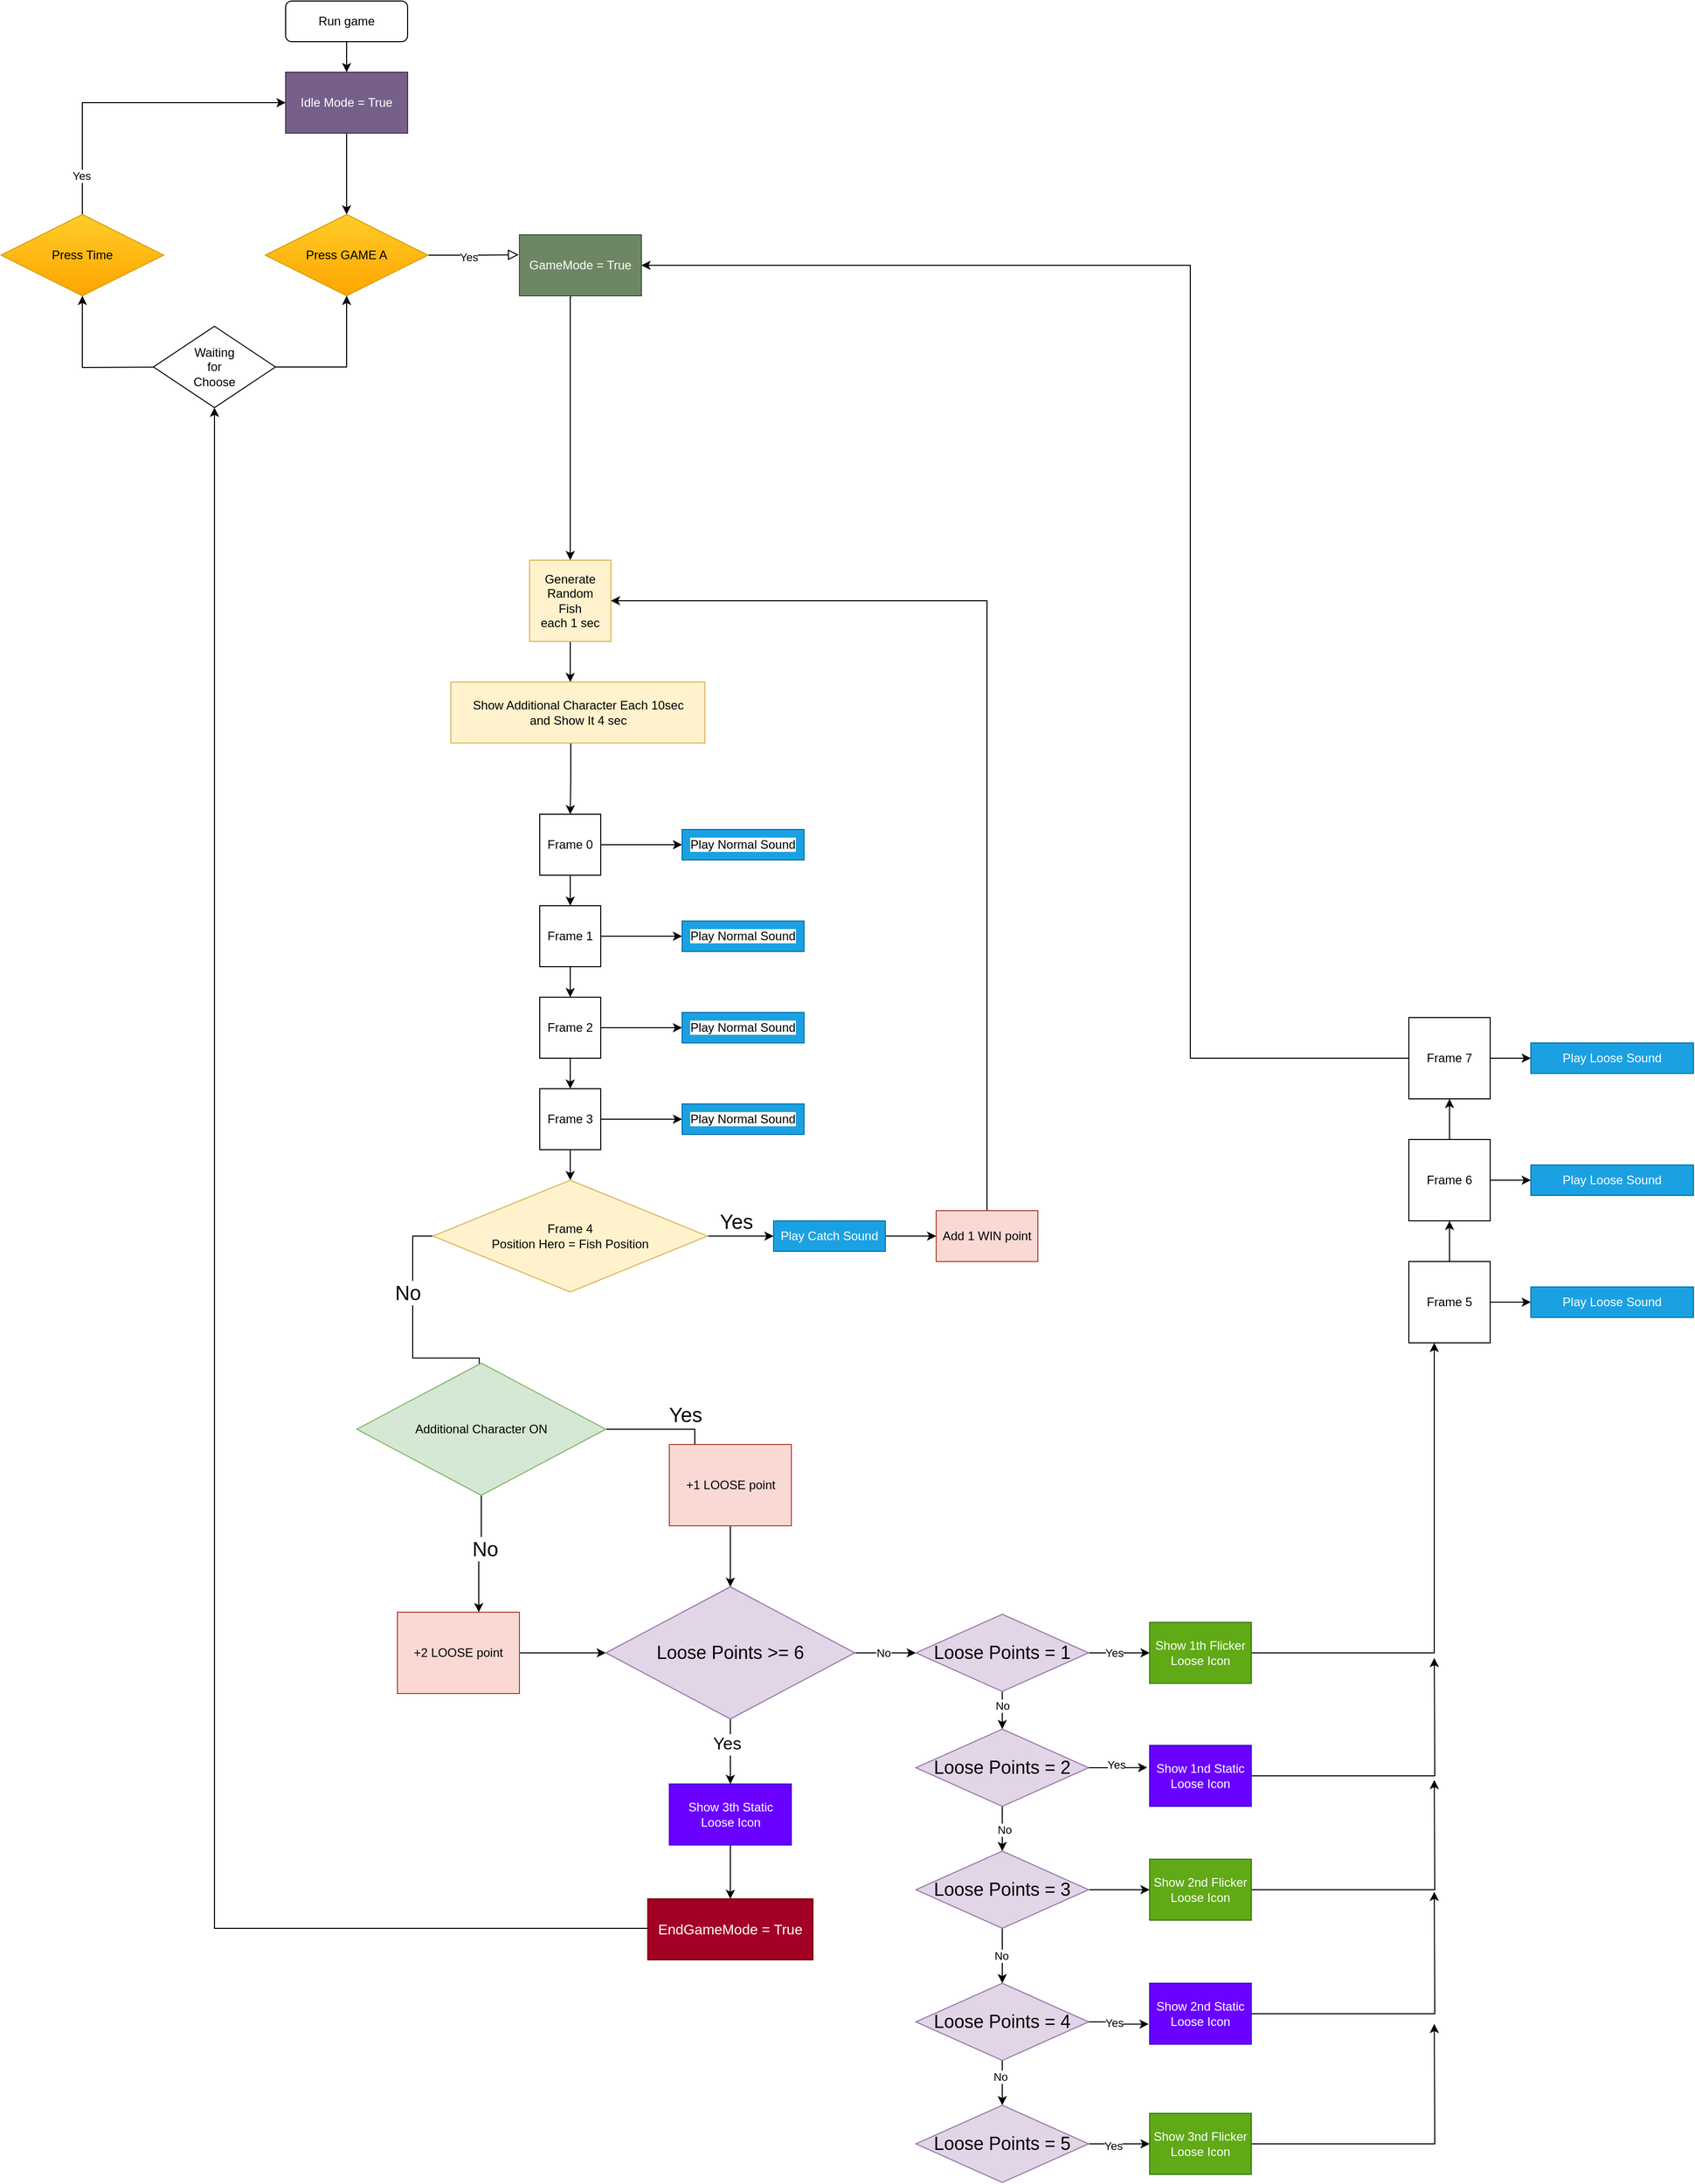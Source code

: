 <mxfile version="22.1.2" type="github">
  <diagram id="C5RBs43oDa-KdzZeNtuy" name="Page-1">
    <mxGraphModel dx="3771" dy="2051" grid="1" gridSize="10" guides="1" tooltips="1" connect="1" arrows="1" fold="1" page="1" pageScale="1" pageWidth="2339" pageHeight="3300" math="0" shadow="0">
      <root>
        <mxCell id="WIyWlLk6GJQsqaUBKTNV-0" />
        <mxCell id="WIyWlLk6GJQsqaUBKTNV-1" parent="WIyWlLk6GJQsqaUBKTNV-0" />
        <mxCell id="JyQyaathDO7ByDEJY7KW-169" style="edgeStyle=orthogonalEdgeStyle;rounded=0;orthogonalLoop=1;jettySize=auto;html=1;entryX=0.5;entryY=0;entryDx=0;entryDy=0;" edge="1" parent="WIyWlLk6GJQsqaUBKTNV-1" source="WIyWlLk6GJQsqaUBKTNV-3" target="JyQyaathDO7ByDEJY7KW-76">
          <mxGeometry relative="1" as="geometry" />
        </mxCell>
        <mxCell id="WIyWlLk6GJQsqaUBKTNV-3" value="Run game" style="rounded=1;whiteSpace=wrap;html=1;fontSize=12;glass=0;strokeWidth=1;shadow=0;" parent="WIyWlLk6GJQsqaUBKTNV-1" vertex="1">
          <mxGeometry x="910" y="290" width="120" height="40" as="geometry" />
        </mxCell>
        <mxCell id="WIyWlLk6GJQsqaUBKTNV-5" value="" style="edgeStyle=orthogonalEdgeStyle;rounded=0;html=1;jettySize=auto;orthogonalLoop=1;fontSize=11;endArrow=block;endFill=0;endSize=8;strokeWidth=1;shadow=0;labelBackgroundColor=none;entryX=-0.006;entryY=0.327;entryDx=0;entryDy=0;exitX=1;exitY=0.5;exitDx=0;exitDy=0;entryPerimeter=0;" parent="WIyWlLk6GJQsqaUBKTNV-1" source="JyQyaathDO7ByDEJY7KW-79" target="JyQyaathDO7ByDEJY7KW-88" edge="1">
          <mxGeometry x="-0.207" y="10" relative="1" as="geometry">
            <mxPoint as="offset" />
            <mxPoint x="1040" y="540" as="sourcePoint" />
            <mxPoint x="1135" y="540" as="targetPoint" />
            <Array as="points" />
          </mxGeometry>
        </mxCell>
        <mxCell id="JyQyaathDO7ByDEJY7KW-81" value="Yes" style="edgeLabel;html=1;align=center;verticalAlign=middle;resizable=0;points=[];" vertex="1" connectable="0" parent="WIyWlLk6GJQsqaUBKTNV-5">
          <mxGeometry x="-0.114" y="-2" relative="1" as="geometry">
            <mxPoint as="offset" />
          </mxGeometry>
        </mxCell>
        <mxCell id="JyQyaathDO7ByDEJY7KW-18" style="edgeStyle=orthogonalEdgeStyle;rounded=0;orthogonalLoop=1;jettySize=auto;html=1;entryX=0.5;entryY=0;entryDx=0;entryDy=0;" edge="1" parent="WIyWlLk6GJQsqaUBKTNV-1" source="JyQyaathDO7ByDEJY7KW-5">
          <mxGeometry relative="1" as="geometry">
            <mxPoint x="1190" y="960" as="targetPoint" />
          </mxGeometry>
        </mxCell>
        <mxCell id="JyQyaathDO7ByDEJY7KW-5" value="Generate&lt;br&gt;Random&lt;br&gt;Fish&lt;br&gt;each 1 sec" style="whiteSpace=wrap;html=1;aspect=fixed;fillColor=#fff2cc;strokeColor=#d6b656;" vertex="1" parent="WIyWlLk6GJQsqaUBKTNV-1">
          <mxGeometry x="1150" y="840" width="80" height="80" as="geometry" />
        </mxCell>
        <mxCell id="JyQyaathDO7ByDEJY7KW-14" style="edgeStyle=orthogonalEdgeStyle;rounded=0;orthogonalLoop=1;jettySize=auto;html=1;entryX=0.5;entryY=0;entryDx=0;entryDy=0;exitX=0.426;exitY=1.021;exitDx=0;exitDy=0;exitPerimeter=0;" edge="1" parent="WIyWlLk6GJQsqaUBKTNV-1" source="JyQyaathDO7ByDEJY7KW-88" target="JyQyaathDO7ByDEJY7KW-5">
          <mxGeometry relative="1" as="geometry">
            <mxPoint x="1190" y="740" as="sourcePoint" />
            <Array as="points">
              <mxPoint x="1190" y="581" />
            </Array>
          </mxGeometry>
        </mxCell>
        <mxCell id="JyQyaathDO7ByDEJY7KW-20" style="edgeStyle=orthogonalEdgeStyle;rounded=0;orthogonalLoop=1;jettySize=auto;html=1;entryX=0.5;entryY=0;entryDx=0;entryDy=0;" edge="1" parent="WIyWlLk6GJQsqaUBKTNV-1" source="JyQyaathDO7ByDEJY7KW-17" target="JyQyaathDO7ByDEJY7KW-19">
          <mxGeometry relative="1" as="geometry" />
        </mxCell>
        <mxCell id="JyQyaathDO7ByDEJY7KW-33" style="edgeStyle=orthogonalEdgeStyle;rounded=0;orthogonalLoop=1;jettySize=auto;html=1;" edge="1" parent="WIyWlLk6GJQsqaUBKTNV-1" source="JyQyaathDO7ByDEJY7KW-17">
          <mxGeometry relative="1" as="geometry">
            <mxPoint x="1300" y="1120" as="targetPoint" />
          </mxGeometry>
        </mxCell>
        <mxCell id="JyQyaathDO7ByDEJY7KW-17" value="Frame 0" style="whiteSpace=wrap;html=1;aspect=fixed;" vertex="1" parent="WIyWlLk6GJQsqaUBKTNV-1">
          <mxGeometry x="1160" y="1090" width="60" height="60" as="geometry" />
        </mxCell>
        <mxCell id="JyQyaathDO7ByDEJY7KW-22" style="edgeStyle=orthogonalEdgeStyle;rounded=0;orthogonalLoop=1;jettySize=auto;html=1;entryX=0.5;entryY=0;entryDx=0;entryDy=0;" edge="1" parent="WIyWlLk6GJQsqaUBKTNV-1" source="JyQyaathDO7ByDEJY7KW-19" target="JyQyaathDO7ByDEJY7KW-21">
          <mxGeometry relative="1" as="geometry" />
        </mxCell>
        <mxCell id="JyQyaathDO7ByDEJY7KW-19" value="Frame 1" style="whiteSpace=wrap;html=1;aspect=fixed;" vertex="1" parent="WIyWlLk6GJQsqaUBKTNV-1">
          <mxGeometry x="1160" y="1180" width="60" height="60" as="geometry" />
        </mxCell>
        <mxCell id="JyQyaathDO7ByDEJY7KW-25" style="edgeStyle=orthogonalEdgeStyle;rounded=0;orthogonalLoop=1;jettySize=auto;html=1;entryX=0.5;entryY=0;entryDx=0;entryDy=0;" edge="1" parent="WIyWlLk6GJQsqaUBKTNV-1" source="JyQyaathDO7ByDEJY7KW-21" target="JyQyaathDO7ByDEJY7KW-23">
          <mxGeometry relative="1" as="geometry" />
        </mxCell>
        <mxCell id="JyQyaathDO7ByDEJY7KW-21" value="Frame 2" style="whiteSpace=wrap;html=1;aspect=fixed;" vertex="1" parent="WIyWlLk6GJQsqaUBKTNV-1">
          <mxGeometry x="1160" y="1270" width="60" height="60" as="geometry" />
        </mxCell>
        <mxCell id="JyQyaathDO7ByDEJY7KW-23" value="Frame 3" style="whiteSpace=wrap;html=1;aspect=fixed;" vertex="1" parent="WIyWlLk6GJQsqaUBKTNV-1">
          <mxGeometry x="1160" y="1360" width="60" height="60" as="geometry" />
        </mxCell>
        <mxCell id="JyQyaathDO7ByDEJY7KW-26" style="edgeStyle=orthogonalEdgeStyle;rounded=0;orthogonalLoop=1;jettySize=auto;html=1;entryX=0.5;entryY=0;entryDx=0;entryDy=0;" edge="1" parent="WIyWlLk6GJQsqaUBKTNV-1" source="JyQyaathDO7ByDEJY7KW-23">
          <mxGeometry relative="1" as="geometry">
            <mxPoint x="1190" y="1450" as="targetPoint" />
          </mxGeometry>
        </mxCell>
        <mxCell id="JyQyaathDO7ByDEJY7KW-29" style="edgeStyle=orthogonalEdgeStyle;rounded=0;orthogonalLoop=1;jettySize=auto;html=1;" edge="1" parent="WIyWlLk6GJQsqaUBKTNV-1" source="JyQyaathDO7ByDEJY7KW-28">
          <mxGeometry relative="1" as="geometry">
            <mxPoint x="1390" y="1505" as="targetPoint" />
          </mxGeometry>
        </mxCell>
        <mxCell id="JyQyaathDO7ByDEJY7KW-30" value="Yes" style="edgeLabel;html=1;align=center;verticalAlign=middle;resizable=0;points=[];fontSize=20;" vertex="1" connectable="0" parent="JyQyaathDO7ByDEJY7KW-29">
          <mxGeometry x="-0.161" y="-1" relative="1" as="geometry">
            <mxPoint y="-16" as="offset" />
          </mxGeometry>
        </mxCell>
        <mxCell id="JyQyaathDO7ByDEJY7KW-31" style="edgeStyle=orthogonalEdgeStyle;rounded=0;orthogonalLoop=1;jettySize=auto;html=1;exitX=0;exitY=0.5;exitDx=0;exitDy=0;" edge="1" parent="WIyWlLk6GJQsqaUBKTNV-1" source="JyQyaathDO7ByDEJY7KW-28">
          <mxGeometry relative="1" as="geometry">
            <mxPoint x="1100" y="1690" as="targetPoint" />
          </mxGeometry>
        </mxCell>
        <mxCell id="JyQyaathDO7ByDEJY7KW-32" value="No" style="edgeLabel;html=1;align=center;verticalAlign=middle;resizable=0;points=[];fontSize=20;" vertex="1" connectable="0" parent="JyQyaathDO7ByDEJY7KW-31">
          <mxGeometry x="-0.056" y="1" relative="1" as="geometry">
            <mxPoint x="-6" y="-53" as="offset" />
          </mxGeometry>
        </mxCell>
        <mxCell id="JyQyaathDO7ByDEJY7KW-28" value="Frame 4&lt;br&gt;Position Hero = Fish Position" style="rhombus;whiteSpace=wrap;html=1;fillColor=#fff2cc;strokeColor=#d6b656;" vertex="1" parent="WIyWlLk6GJQsqaUBKTNV-1">
          <mxGeometry x="1055" y="1450" width="270" height="110" as="geometry" />
        </mxCell>
        <mxCell id="JyQyaathDO7ByDEJY7KW-36" value="&lt;span style=&quot;color: rgb(0, 0, 0); font-family: Helvetica; font-size: 12px; font-style: normal; font-variant-ligatures: normal; font-variant-caps: normal; font-weight: 400; letter-spacing: normal; orphans: 2; text-align: center; text-indent: 0px; text-transform: none; widows: 2; word-spacing: 0px; -webkit-text-stroke-width: 0px; background-color: rgb(251, 251, 251); text-decoration-thickness: initial; text-decoration-style: initial; text-decoration-color: initial; float: none; display: inline !important;&quot;&gt;Play Normal&amp;nbsp;&lt;/span&gt;&lt;span style=&quot;color: rgb(0, 0, 0); font-family: Helvetica; font-size: 12px; font-style: normal; font-variant-ligatures: normal; font-variant-caps: normal; font-weight: 400; letter-spacing: normal; orphans: 2; text-align: center; text-indent: 0px; text-transform: none; widows: 2; word-spacing: 0px; -webkit-text-stroke-width: 0px; background-color: rgb(251, 251, 251); text-decoration-thickness: initial; text-decoration-style: initial; text-decoration-color: initial; float: none; display: inline !important;&quot;&gt;Sound&lt;/span&gt;" style="rounded=0;whiteSpace=wrap;html=1;fillColor=#1ba1e2;strokeColor=#006EAF;fontColor=#ffffff;" vertex="1" parent="WIyWlLk6GJQsqaUBKTNV-1">
          <mxGeometry x="1300" y="1105" width="120" height="30" as="geometry" />
        </mxCell>
        <mxCell id="JyQyaathDO7ByDEJY7KW-37" style="edgeStyle=orthogonalEdgeStyle;rounded=0;orthogonalLoop=1;jettySize=auto;html=1;" edge="1" parent="WIyWlLk6GJQsqaUBKTNV-1">
          <mxGeometry relative="1" as="geometry">
            <mxPoint x="1300" y="1210" as="targetPoint" />
            <mxPoint x="1220" y="1210" as="sourcePoint" />
          </mxGeometry>
        </mxCell>
        <mxCell id="JyQyaathDO7ByDEJY7KW-38" value="&lt;span style=&quot;color: rgb(0, 0, 0); font-family: Helvetica; font-size: 12px; font-style: normal; font-variant-ligatures: normal; font-variant-caps: normal; font-weight: 400; letter-spacing: normal; orphans: 2; text-align: center; text-indent: 0px; text-transform: none; widows: 2; word-spacing: 0px; -webkit-text-stroke-width: 0px; background-color: rgb(251, 251, 251); text-decoration-thickness: initial; text-decoration-style: initial; text-decoration-color: initial; float: none; display: inline !important;&quot;&gt;Play Normal&amp;nbsp;&lt;/span&gt;&lt;span style=&quot;color: rgb(0, 0, 0); font-family: Helvetica; font-size: 12px; font-style: normal; font-variant-ligatures: normal; font-variant-caps: normal; font-weight: 400; letter-spacing: normal; orphans: 2; text-align: center; text-indent: 0px; text-transform: none; widows: 2; word-spacing: 0px; -webkit-text-stroke-width: 0px; background-color: rgb(251, 251, 251); text-decoration-thickness: initial; text-decoration-style: initial; text-decoration-color: initial; float: none; display: inline !important;&quot;&gt;Sound&lt;/span&gt;" style="rounded=0;whiteSpace=wrap;html=1;fillColor=#1ba1e2;strokeColor=#006EAF;fontColor=#ffffff;" vertex="1" parent="WIyWlLk6GJQsqaUBKTNV-1">
          <mxGeometry x="1300" y="1195" width="120" height="30" as="geometry" />
        </mxCell>
        <mxCell id="JyQyaathDO7ByDEJY7KW-39" style="edgeStyle=orthogonalEdgeStyle;rounded=0;orthogonalLoop=1;jettySize=auto;html=1;" edge="1" parent="WIyWlLk6GJQsqaUBKTNV-1">
          <mxGeometry relative="1" as="geometry">
            <mxPoint x="1300" y="1300" as="targetPoint" />
            <mxPoint x="1220" y="1300" as="sourcePoint" />
          </mxGeometry>
        </mxCell>
        <mxCell id="JyQyaathDO7ByDEJY7KW-40" value="&lt;span style=&quot;color: rgb(0, 0, 0); font-family: Helvetica; font-size: 12px; font-style: normal; font-variant-ligatures: normal; font-variant-caps: normal; font-weight: 400; letter-spacing: normal; orphans: 2; text-align: center; text-indent: 0px; text-transform: none; widows: 2; word-spacing: 0px; -webkit-text-stroke-width: 0px; background-color: rgb(251, 251, 251); text-decoration-thickness: initial; text-decoration-style: initial; text-decoration-color: initial; float: none; display: inline !important;&quot;&gt;Play Normal&amp;nbsp;&lt;/span&gt;&lt;span style=&quot;color: rgb(0, 0, 0); font-family: Helvetica; font-size: 12px; font-style: normal; font-variant-ligatures: normal; font-variant-caps: normal; font-weight: 400; letter-spacing: normal; orphans: 2; text-align: center; text-indent: 0px; text-transform: none; widows: 2; word-spacing: 0px; -webkit-text-stroke-width: 0px; background-color: rgb(251, 251, 251); text-decoration-thickness: initial; text-decoration-style: initial; text-decoration-color: initial; float: none; display: inline !important;&quot;&gt;Sound&lt;/span&gt;" style="rounded=0;whiteSpace=wrap;html=1;fillColor=#1ba1e2;strokeColor=#006EAF;fontColor=#ffffff;" vertex="1" parent="WIyWlLk6GJQsqaUBKTNV-1">
          <mxGeometry x="1300" y="1285" width="120" height="30" as="geometry" />
        </mxCell>
        <mxCell id="JyQyaathDO7ByDEJY7KW-41" style="edgeStyle=orthogonalEdgeStyle;rounded=0;orthogonalLoop=1;jettySize=auto;html=1;" edge="1" parent="WIyWlLk6GJQsqaUBKTNV-1">
          <mxGeometry relative="1" as="geometry">
            <mxPoint x="1300" y="1390" as="targetPoint" />
            <mxPoint x="1220" y="1390" as="sourcePoint" />
          </mxGeometry>
        </mxCell>
        <mxCell id="JyQyaathDO7ByDEJY7KW-42" value="&lt;span style=&quot;color: rgb(0, 0, 0); font-family: Helvetica; font-size: 12px; font-style: normal; font-variant-ligatures: normal; font-variant-caps: normal; font-weight: 400; letter-spacing: normal; orphans: 2; text-align: center; text-indent: 0px; text-transform: none; widows: 2; word-spacing: 0px; -webkit-text-stroke-width: 0px; background-color: rgb(251, 251, 251); text-decoration-thickness: initial; text-decoration-style: initial; text-decoration-color: initial; float: none; display: inline !important;&quot;&gt;Play Normal&amp;nbsp;&lt;/span&gt;&lt;span style=&quot;color: rgb(0, 0, 0); font-family: Helvetica; font-size: 12px; font-style: normal; font-variant-ligatures: normal; font-variant-caps: normal; font-weight: 400; letter-spacing: normal; orphans: 2; text-align: center; text-indent: 0px; text-transform: none; widows: 2; word-spacing: 0px; -webkit-text-stroke-width: 0px; background-color: rgb(251, 251, 251); text-decoration-thickness: initial; text-decoration-style: initial; text-decoration-color: initial; float: none; display: inline !important;&quot;&gt;Sound&lt;/span&gt;" style="rounded=0;whiteSpace=wrap;html=1;fillColor=#1ba1e2;strokeColor=#006EAF;fontColor=#ffffff;" vertex="1" parent="WIyWlLk6GJQsqaUBKTNV-1">
          <mxGeometry x="1300" y="1375" width="120" height="30" as="geometry" />
        </mxCell>
        <mxCell id="JyQyaathDO7ByDEJY7KW-45" style="edgeStyle=orthogonalEdgeStyle;rounded=0;orthogonalLoop=1;jettySize=auto;html=1;entryX=1;entryY=0.5;entryDx=0;entryDy=0;" edge="1" parent="WIyWlLk6GJQsqaUBKTNV-1" source="JyQyaathDO7ByDEJY7KW-43" target="JyQyaathDO7ByDEJY7KW-5">
          <mxGeometry relative="1" as="geometry">
            <Array as="points">
              <mxPoint x="1600" y="1410" />
              <mxPoint x="1600" y="880" />
            </Array>
          </mxGeometry>
        </mxCell>
        <mxCell id="JyQyaathDO7ByDEJY7KW-43" value="Add 1 WIN point" style="rounded=0;whiteSpace=wrap;html=1;fillColor=#fad9d5;strokeColor=#ae4132;" vertex="1" parent="WIyWlLk6GJQsqaUBKTNV-1">
          <mxGeometry x="1550" y="1480" width="100" height="50" as="geometry" />
        </mxCell>
        <mxCell id="JyQyaathDO7ByDEJY7KW-48" style="edgeStyle=orthogonalEdgeStyle;rounded=0;orthogonalLoop=1;jettySize=auto;html=1;exitX=0.5;exitY=1;exitDx=0;exitDy=0;" edge="1" parent="WIyWlLk6GJQsqaUBKTNV-1" source="JyQyaathDO7ByDEJY7KW-46" target="JyQyaathDO7ByDEJY7KW-53">
          <mxGeometry relative="1" as="geometry">
            <mxPoint x="1185" y="1901" as="targetPoint" />
            <Array as="points">
              <mxPoint x="1100" y="1821" />
            </Array>
          </mxGeometry>
        </mxCell>
        <mxCell id="JyQyaathDO7ByDEJY7KW-50" value="No" style="edgeLabel;html=1;align=center;verticalAlign=middle;resizable=0;points=[];fontSize=20;" vertex="1" connectable="0" parent="JyQyaathDO7ByDEJY7KW-48">
          <mxGeometry x="-0.11" y="-2" relative="1" as="geometry">
            <mxPoint x="5" y="-1" as="offset" />
          </mxGeometry>
        </mxCell>
        <mxCell id="JyQyaathDO7ByDEJY7KW-49" style="edgeStyle=orthogonalEdgeStyle;rounded=0;orthogonalLoop=1;jettySize=auto;html=1;" edge="1" parent="WIyWlLk6GJQsqaUBKTNV-1" source="JyQyaathDO7ByDEJY7KW-46">
          <mxGeometry relative="1" as="geometry">
            <mxPoint x="1400" y="1756" as="targetPoint" />
          </mxGeometry>
        </mxCell>
        <mxCell id="JyQyaathDO7ByDEJY7KW-51" value="Yes" style="edgeLabel;html=1;align=center;verticalAlign=middle;resizable=0;points=[];fontSize=20;" vertex="1" connectable="0" parent="JyQyaathDO7ByDEJY7KW-49">
          <mxGeometry x="-0.343" relative="1" as="geometry">
            <mxPoint y="-15" as="offset" />
          </mxGeometry>
        </mxCell>
        <mxCell id="JyQyaathDO7ByDEJY7KW-46" value="Additional Character ON" style="rhombus;whiteSpace=wrap;html=1;fillColor=#d5e8d4;strokeColor=#82b366;" vertex="1" parent="WIyWlLk6GJQsqaUBKTNV-1">
          <mxGeometry x="980" y="1630" width="245" height="130" as="geometry" />
        </mxCell>
        <mxCell id="JyQyaathDO7ByDEJY7KW-56" style="edgeStyle=orthogonalEdgeStyle;rounded=0;orthogonalLoop=1;jettySize=auto;html=1;entryX=0.5;entryY=0;entryDx=0;entryDy=0;" edge="1" parent="WIyWlLk6GJQsqaUBKTNV-1" source="JyQyaathDO7ByDEJY7KW-52" target="JyQyaathDO7ByDEJY7KW-54">
          <mxGeometry relative="1" as="geometry" />
        </mxCell>
        <mxCell id="JyQyaathDO7ByDEJY7KW-52" value="+1 LOOSE point" style="rounded=0;whiteSpace=wrap;html=1;fillColor=#fad9d5;strokeColor=#ae4132;" vertex="1" parent="WIyWlLk6GJQsqaUBKTNV-1">
          <mxGeometry x="1287.5" y="1710" width="120" height="80" as="geometry" />
        </mxCell>
        <mxCell id="JyQyaathDO7ByDEJY7KW-120" style="edgeStyle=orthogonalEdgeStyle;rounded=0;orthogonalLoop=1;jettySize=auto;html=1;entryX=0;entryY=0.5;entryDx=0;entryDy=0;" edge="1" parent="WIyWlLk6GJQsqaUBKTNV-1" source="JyQyaathDO7ByDEJY7KW-53" target="JyQyaathDO7ByDEJY7KW-54">
          <mxGeometry relative="1" as="geometry" />
        </mxCell>
        <mxCell id="JyQyaathDO7ByDEJY7KW-53" value="+2 LOOSE point" style="rounded=0;whiteSpace=wrap;html=1;fillColor=#fad9d5;strokeColor=#ae4132;" vertex="1" parent="WIyWlLk6GJQsqaUBKTNV-1">
          <mxGeometry x="1020" y="1875" width="120" height="80" as="geometry" />
        </mxCell>
        <mxCell id="JyQyaathDO7ByDEJY7KW-61" style="edgeStyle=orthogonalEdgeStyle;rounded=0;orthogonalLoop=1;jettySize=auto;html=1;entryX=0.5;entryY=0;entryDx=0;entryDy=0;" edge="1" parent="WIyWlLk6GJQsqaUBKTNV-1" source="JyQyaathDO7ByDEJY7KW-54" target="JyQyaathDO7ByDEJY7KW-108">
          <mxGeometry relative="1" as="geometry">
            <mxPoint x="1347.5" y="2034" as="targetPoint" />
          </mxGeometry>
        </mxCell>
        <mxCell id="JyQyaathDO7ByDEJY7KW-63" value="&lt;font style=&quot;font-size: 17px;&quot;&gt;Yes&lt;/font&gt;" style="edgeLabel;html=1;align=center;verticalAlign=middle;resizable=0;points=[];" vertex="1" connectable="0" parent="JyQyaathDO7ByDEJY7KW-61">
          <mxGeometry x="-0.006" y="-4" relative="1" as="geometry">
            <mxPoint y="-7" as="offset" />
          </mxGeometry>
        </mxCell>
        <mxCell id="JyQyaathDO7ByDEJY7KW-121" style="edgeStyle=orthogonalEdgeStyle;rounded=0;orthogonalLoop=1;jettySize=auto;html=1;entryX=0;entryY=0.5;entryDx=0;entryDy=0;" edge="1" parent="WIyWlLk6GJQsqaUBKTNV-1" source="JyQyaathDO7ByDEJY7KW-54" target="JyQyaathDO7ByDEJY7KW-107">
          <mxGeometry relative="1" as="geometry" />
        </mxCell>
        <mxCell id="JyQyaathDO7ByDEJY7KW-122" value="No" style="edgeLabel;html=1;align=center;verticalAlign=middle;resizable=0;points=[];" vertex="1" connectable="0" parent="JyQyaathDO7ByDEJY7KW-121">
          <mxGeometry x="-0.073" relative="1" as="geometry">
            <mxPoint as="offset" />
          </mxGeometry>
        </mxCell>
        <mxCell id="JyQyaathDO7ByDEJY7KW-54" value="Loose Points &amp;gt;= 6" style="rhombus;whiteSpace=wrap;html=1;fillColor=#e1d5e7;strokeColor=#9673a6;fontSize=18;" vertex="1" parent="WIyWlLk6GJQsqaUBKTNV-1">
          <mxGeometry x="1225" y="1850" width="245" height="130" as="geometry" />
        </mxCell>
        <mxCell id="JyQyaathDO7ByDEJY7KW-84" style="edgeStyle=orthogonalEdgeStyle;rounded=0;orthogonalLoop=1;jettySize=auto;html=1;" edge="1" parent="WIyWlLk6GJQsqaUBKTNV-1">
          <mxGeometry relative="1" as="geometry">
            <mxPoint x="1266.25" y="2186" as="sourcePoint" />
            <mxPoint x="840" y="690" as="targetPoint" />
            <Array as="points">
              <mxPoint x="840" y="2186" />
            </Array>
          </mxGeometry>
        </mxCell>
        <mxCell id="JyQyaathDO7ByDEJY7KW-66" value="EndGameMode = True" style="rounded=0;whiteSpace=wrap;html=1;fillColor=#a20025;strokeColor=#6F0000;fontColor=#ffffff;fontSize=14;" vertex="1" parent="WIyWlLk6GJQsqaUBKTNV-1">
          <mxGeometry x="1266.25" y="2157" width="162.5" height="60" as="geometry" />
        </mxCell>
        <mxCell id="JyQyaathDO7ByDEJY7KW-70" style="edgeStyle=orthogonalEdgeStyle;rounded=0;orthogonalLoop=1;jettySize=auto;html=1;entryX=0.5;entryY=0;entryDx=0;entryDy=0;exitX=0.472;exitY=0.992;exitDx=0;exitDy=0;exitPerimeter=0;" edge="1" parent="WIyWlLk6GJQsqaUBKTNV-1" source="JyQyaathDO7ByDEJY7KW-71" target="JyQyaathDO7ByDEJY7KW-17">
          <mxGeometry relative="1" as="geometry">
            <mxPoint x="1190" y="1040" as="sourcePoint" />
          </mxGeometry>
        </mxCell>
        <mxCell id="JyQyaathDO7ByDEJY7KW-71" value="Show Additional Character Each 10sec&lt;br&gt;and Show It 4 sec" style="rounded=0;whiteSpace=wrap;html=1;fillColor=#fff2cc;strokeColor=#d6b656;" vertex="1" parent="WIyWlLk6GJQsqaUBKTNV-1">
          <mxGeometry x="1072.5" y="960" width="250" height="60" as="geometry" />
        </mxCell>
        <mxCell id="JyQyaathDO7ByDEJY7KW-74" style="edgeStyle=orthogonalEdgeStyle;rounded=0;orthogonalLoop=1;jettySize=auto;html=1;entryX=0;entryY=0.5;entryDx=0;entryDy=0;" edge="1" parent="WIyWlLk6GJQsqaUBKTNV-1" source="JyQyaathDO7ByDEJY7KW-73" target="JyQyaathDO7ByDEJY7KW-43">
          <mxGeometry relative="1" as="geometry" />
        </mxCell>
        <mxCell id="JyQyaathDO7ByDEJY7KW-73" value="Play Catch Sound" style="rounded=0;whiteSpace=wrap;html=1;fillColor=#1ba1e2;strokeColor=#006EAF;fontColor=#ffffff;" vertex="1" parent="WIyWlLk6GJQsqaUBKTNV-1">
          <mxGeometry x="1390" y="1490" width="110" height="30" as="geometry" />
        </mxCell>
        <mxCell id="JyQyaathDO7ByDEJY7KW-77" style="edgeStyle=orthogonalEdgeStyle;rounded=0;orthogonalLoop=1;jettySize=auto;html=1;entryX=0.5;entryY=0;entryDx=0;entryDy=0;" edge="1" parent="WIyWlLk6GJQsqaUBKTNV-1" source="JyQyaathDO7ByDEJY7KW-76" target="JyQyaathDO7ByDEJY7KW-79">
          <mxGeometry relative="1" as="geometry">
            <mxPoint x="971.84" y="509.34" as="targetPoint" />
          </mxGeometry>
        </mxCell>
        <mxCell id="JyQyaathDO7ByDEJY7KW-76" value="Idle Mode = True" style="rounded=0;whiteSpace=wrap;html=1;fillColor=#76608a;fontColor=#ffffff;strokeColor=#432D57;" vertex="1" parent="WIyWlLk6GJQsqaUBKTNV-1">
          <mxGeometry x="910" y="360" width="120" height="60" as="geometry" />
        </mxCell>
        <mxCell id="JyQyaathDO7ByDEJY7KW-79" value="Press GAME A" style="rhombus;whiteSpace=wrap;html=1;fillColor=#ffcd28;gradientColor=#ffa500;strokeColor=#d79b00;" vertex="1" parent="WIyWlLk6GJQsqaUBKTNV-1">
          <mxGeometry x="890" y="500" width="160" height="80" as="geometry" />
        </mxCell>
        <mxCell id="JyQyaathDO7ByDEJY7KW-87" style="edgeStyle=orthogonalEdgeStyle;rounded=0;orthogonalLoop=1;jettySize=auto;html=1;" edge="1" parent="WIyWlLk6GJQsqaUBKTNV-1" source="JyQyaathDO7ByDEJY7KW-85">
          <mxGeometry relative="1" as="geometry">
            <mxPoint x="910" y="390" as="targetPoint" />
            <Array as="points">
              <mxPoint x="710" y="390" />
            </Array>
          </mxGeometry>
        </mxCell>
        <mxCell id="JyQyaathDO7ByDEJY7KW-157" value="Yes" style="edgeLabel;html=1;align=center;verticalAlign=middle;resizable=0;points=[];" vertex="1" connectable="0" parent="JyQyaathDO7ByDEJY7KW-87">
          <mxGeometry x="-0.755" y="1" relative="1" as="geometry">
            <mxPoint as="offset" />
          </mxGeometry>
        </mxCell>
        <mxCell id="JyQyaathDO7ByDEJY7KW-85" value="Press Time" style="rhombus;whiteSpace=wrap;html=1;fillColor=#ffcd28;gradientColor=#ffa500;strokeColor=#d79b00;" vertex="1" parent="WIyWlLk6GJQsqaUBKTNV-1">
          <mxGeometry x="630" y="500" width="160" height="80" as="geometry" />
        </mxCell>
        <mxCell id="JyQyaathDO7ByDEJY7KW-88" value="GameMode = True" style="rounded=0;whiteSpace=wrap;html=1;fillColor=#6d8764;strokeColor=#3A5431;fontColor=#ffffff;" vertex="1" parent="WIyWlLk6GJQsqaUBKTNV-1">
          <mxGeometry x="1140" y="520" width="120" height="60" as="geometry" />
        </mxCell>
        <mxCell id="JyQyaathDO7ByDEJY7KW-98" style="edgeStyle=orthogonalEdgeStyle;rounded=0;orthogonalLoop=1;jettySize=auto;html=1;entryX=0.5;entryY=1;entryDx=0;entryDy=0;" edge="1" parent="WIyWlLk6GJQsqaUBKTNV-1" source="JyQyaathDO7ByDEJY7KW-91" target="JyQyaathDO7ByDEJY7KW-96">
          <mxGeometry relative="1" as="geometry" />
        </mxCell>
        <mxCell id="JyQyaathDO7ByDEJY7KW-102" style="edgeStyle=orthogonalEdgeStyle;rounded=0;orthogonalLoop=1;jettySize=auto;html=1;entryX=0;entryY=0.5;entryDx=0;entryDy=0;" edge="1" parent="WIyWlLk6GJQsqaUBKTNV-1" source="JyQyaathDO7ByDEJY7KW-91" target="JyQyaathDO7ByDEJY7KW-101">
          <mxGeometry relative="1" as="geometry" />
        </mxCell>
        <mxCell id="JyQyaathDO7ByDEJY7KW-91" value="Frame 5" style="whiteSpace=wrap;html=1;aspect=fixed;" vertex="1" parent="WIyWlLk6GJQsqaUBKTNV-1">
          <mxGeometry x="2015" y="1530" width="80" height="80" as="geometry" />
        </mxCell>
        <mxCell id="JyQyaathDO7ByDEJY7KW-99" style="edgeStyle=orthogonalEdgeStyle;rounded=0;orthogonalLoop=1;jettySize=auto;html=1;entryX=0.5;entryY=1;entryDx=0;entryDy=0;" edge="1" parent="WIyWlLk6GJQsqaUBKTNV-1" source="JyQyaathDO7ByDEJY7KW-96" target="JyQyaathDO7ByDEJY7KW-97">
          <mxGeometry relative="1" as="geometry" />
        </mxCell>
        <mxCell id="JyQyaathDO7ByDEJY7KW-104" style="edgeStyle=orthogonalEdgeStyle;rounded=0;orthogonalLoop=1;jettySize=auto;html=1;entryX=0;entryY=0.5;entryDx=0;entryDy=0;" edge="1" parent="WIyWlLk6GJQsqaUBKTNV-1" source="JyQyaathDO7ByDEJY7KW-96" target="JyQyaathDO7ByDEJY7KW-103">
          <mxGeometry relative="1" as="geometry" />
        </mxCell>
        <mxCell id="JyQyaathDO7ByDEJY7KW-96" value="Frame 6" style="whiteSpace=wrap;html=1;aspect=fixed;" vertex="1" parent="WIyWlLk6GJQsqaUBKTNV-1">
          <mxGeometry x="2015" y="1410" width="80" height="80" as="geometry" />
        </mxCell>
        <mxCell id="JyQyaathDO7ByDEJY7KW-100" style="edgeStyle=orthogonalEdgeStyle;rounded=0;orthogonalLoop=1;jettySize=auto;html=1;entryX=1;entryY=0.5;entryDx=0;entryDy=0;" edge="1" parent="WIyWlLk6GJQsqaUBKTNV-1" source="JyQyaathDO7ByDEJY7KW-97" target="JyQyaathDO7ByDEJY7KW-88">
          <mxGeometry relative="1" as="geometry">
            <Array as="points">
              <mxPoint x="1800" y="550" />
            </Array>
          </mxGeometry>
        </mxCell>
        <mxCell id="JyQyaathDO7ByDEJY7KW-106" style="edgeStyle=orthogonalEdgeStyle;rounded=0;orthogonalLoop=1;jettySize=auto;html=1;entryX=0;entryY=0.5;entryDx=0;entryDy=0;" edge="1" parent="WIyWlLk6GJQsqaUBKTNV-1" source="JyQyaathDO7ByDEJY7KW-97" target="JyQyaathDO7ByDEJY7KW-105">
          <mxGeometry relative="1" as="geometry" />
        </mxCell>
        <mxCell id="JyQyaathDO7ByDEJY7KW-97" value="Frame 7" style="whiteSpace=wrap;html=1;aspect=fixed;" vertex="1" parent="WIyWlLk6GJQsqaUBKTNV-1">
          <mxGeometry x="2015" y="1290" width="80" height="80" as="geometry" />
        </mxCell>
        <mxCell id="JyQyaathDO7ByDEJY7KW-101" value="Play Loose Sound" style="rounded=0;whiteSpace=wrap;html=1;fillColor=#1ba1e2;strokeColor=#006EAF;fontColor=#ffffff;" vertex="1" parent="WIyWlLk6GJQsqaUBKTNV-1">
          <mxGeometry x="2135" y="1555" width="160" height="30" as="geometry" />
        </mxCell>
        <mxCell id="JyQyaathDO7ByDEJY7KW-103" value="Play Loose Sound" style="rounded=0;whiteSpace=wrap;html=1;fillColor=#1ba1e2;strokeColor=#006EAF;fontColor=#ffffff;" vertex="1" parent="WIyWlLk6GJQsqaUBKTNV-1">
          <mxGeometry x="2135" y="1435" width="160" height="30" as="geometry" />
        </mxCell>
        <mxCell id="JyQyaathDO7ByDEJY7KW-105" value="Play Loose Sound" style="rounded=0;whiteSpace=wrap;html=1;fillColor=#1ba1e2;strokeColor=#006EAF;fontColor=#ffffff;" vertex="1" parent="WIyWlLk6GJQsqaUBKTNV-1">
          <mxGeometry x="2135" y="1315" width="160" height="30" as="geometry" />
        </mxCell>
        <mxCell id="JyQyaathDO7ByDEJY7KW-123" style="edgeStyle=orthogonalEdgeStyle;rounded=0;orthogonalLoop=1;jettySize=auto;html=1;entryX=0;entryY=0.5;entryDx=0;entryDy=0;" edge="1" parent="WIyWlLk6GJQsqaUBKTNV-1" source="JyQyaathDO7ByDEJY7KW-107" target="JyQyaathDO7ByDEJY7KW-115">
          <mxGeometry relative="1" as="geometry" />
        </mxCell>
        <mxCell id="JyQyaathDO7ByDEJY7KW-124" value="Yes" style="edgeLabel;html=1;align=center;verticalAlign=middle;resizable=0;points=[];" vertex="1" connectable="0" parent="JyQyaathDO7ByDEJY7KW-123">
          <mxGeometry x="-0.168" relative="1" as="geometry">
            <mxPoint as="offset" />
          </mxGeometry>
        </mxCell>
        <mxCell id="JyQyaathDO7ByDEJY7KW-125" style="edgeStyle=orthogonalEdgeStyle;rounded=0;orthogonalLoop=1;jettySize=auto;html=1;" edge="1" parent="WIyWlLk6GJQsqaUBKTNV-1" source="JyQyaathDO7ByDEJY7KW-107">
          <mxGeometry relative="1" as="geometry">
            <mxPoint x="1615" y="1990" as="targetPoint" />
          </mxGeometry>
        </mxCell>
        <mxCell id="JyQyaathDO7ByDEJY7KW-131" value="No" style="edgeLabel;html=1;align=center;verticalAlign=middle;resizable=0;points=[];" vertex="1" connectable="0" parent="JyQyaathDO7ByDEJY7KW-125">
          <mxGeometry x="-0.261" relative="1" as="geometry">
            <mxPoint as="offset" />
          </mxGeometry>
        </mxCell>
        <mxCell id="JyQyaathDO7ByDEJY7KW-107" value="Loose Points = 1" style="rhombus;whiteSpace=wrap;html=1;fillColor=#e1d5e7;strokeColor=#9673a6;fontSize=18;" vertex="1" parent="WIyWlLk6GJQsqaUBKTNV-1">
          <mxGeometry x="1530" y="1877" width="170" height="76" as="geometry" />
        </mxCell>
        <mxCell id="JyQyaathDO7ByDEJY7KW-109" style="edgeStyle=orthogonalEdgeStyle;rounded=0;orthogonalLoop=1;jettySize=auto;html=1;entryX=0.5;entryY=0;entryDx=0;entryDy=0;" edge="1" parent="WIyWlLk6GJQsqaUBKTNV-1" source="JyQyaathDO7ByDEJY7KW-108" target="JyQyaathDO7ByDEJY7KW-66">
          <mxGeometry relative="1" as="geometry" />
        </mxCell>
        <mxCell id="JyQyaathDO7ByDEJY7KW-108" value="Show 3th Static&lt;br&gt;Loose Icon" style="rounded=0;whiteSpace=wrap;html=1;fillColor=#6a00ff;strokeColor=#3700CC;fontColor=#ffffff;" vertex="1" parent="WIyWlLk6GJQsqaUBKTNV-1">
          <mxGeometry x="1287.5" y="2044" width="120" height="60" as="geometry" />
        </mxCell>
        <mxCell id="JyQyaathDO7ByDEJY7KW-117" style="edgeStyle=orthogonalEdgeStyle;rounded=0;orthogonalLoop=1;jettySize=auto;html=1;" edge="1" parent="WIyWlLk6GJQsqaUBKTNV-1" source="JyQyaathDO7ByDEJY7KW-115">
          <mxGeometry relative="1" as="geometry">
            <mxPoint x="2040" y="1610" as="targetPoint" />
            <Array as="points">
              <mxPoint x="2040" y="1915" />
              <mxPoint x="2040" y="1610" />
            </Array>
          </mxGeometry>
        </mxCell>
        <mxCell id="JyQyaathDO7ByDEJY7KW-115" value="Show 1th Flicker Loose Icon" style="rounded=0;whiteSpace=wrap;html=1;fillColor=#60a917;strokeColor=#2D7600;fontColor=#ffffff;" vertex="1" parent="WIyWlLk6GJQsqaUBKTNV-1">
          <mxGeometry x="1760" y="1885" width="100" height="60" as="geometry" />
        </mxCell>
        <mxCell id="JyQyaathDO7ByDEJY7KW-132" style="edgeStyle=orthogonalEdgeStyle;rounded=0;orthogonalLoop=1;jettySize=auto;html=1;" edge="1" parent="WIyWlLk6GJQsqaUBKTNV-1" source="JyQyaathDO7ByDEJY7KW-126">
          <mxGeometry relative="1" as="geometry">
            <mxPoint x="1615" y="2110" as="targetPoint" />
          </mxGeometry>
        </mxCell>
        <mxCell id="JyQyaathDO7ByDEJY7KW-133" value="No" style="edgeLabel;html=1;align=center;verticalAlign=middle;resizable=0;points=[];" vertex="1" connectable="0" parent="JyQyaathDO7ByDEJY7KW-132">
          <mxGeometry x="0.023" y="1" relative="1" as="geometry">
            <mxPoint as="offset" />
          </mxGeometry>
        </mxCell>
        <mxCell id="JyQyaathDO7ByDEJY7KW-126" value="Loose Points = 2" style="rhombus;whiteSpace=wrap;html=1;fillColor=#e1d5e7;strokeColor=#9673a6;fontSize=18;" vertex="1" parent="WIyWlLk6GJQsqaUBKTNV-1">
          <mxGeometry x="1530" y="1990" width="170" height="76" as="geometry" />
        </mxCell>
        <mxCell id="JyQyaathDO7ByDEJY7KW-130" style="edgeStyle=orthogonalEdgeStyle;rounded=0;orthogonalLoop=1;jettySize=auto;html=1;" edge="1" parent="WIyWlLk6GJQsqaUBKTNV-1" source="JyQyaathDO7ByDEJY7KW-127">
          <mxGeometry relative="1" as="geometry">
            <mxPoint x="2040" y="1920" as="targetPoint" />
          </mxGeometry>
        </mxCell>
        <mxCell id="JyQyaathDO7ByDEJY7KW-127" value="Show 1nd Static Loose&amp;nbsp;Icon" style="rounded=0;whiteSpace=wrap;html=1;fillColor=#6a00ff;strokeColor=#3700CC;fontColor=#ffffff;" vertex="1" parent="WIyWlLk6GJQsqaUBKTNV-1">
          <mxGeometry x="1760" y="2006" width="100" height="60" as="geometry" />
        </mxCell>
        <mxCell id="JyQyaathDO7ByDEJY7KW-128" style="edgeStyle=orthogonalEdgeStyle;rounded=0;orthogonalLoop=1;jettySize=auto;html=1;entryX=-0.024;entryY=0.363;entryDx=0;entryDy=0;entryPerimeter=0;" edge="1" parent="WIyWlLk6GJQsqaUBKTNV-1" source="JyQyaathDO7ByDEJY7KW-126" target="JyQyaathDO7ByDEJY7KW-127">
          <mxGeometry relative="1" as="geometry" />
        </mxCell>
        <mxCell id="JyQyaathDO7ByDEJY7KW-129" value="Yes" style="edgeLabel;html=1;align=center;verticalAlign=middle;resizable=0;points=[];" vertex="1" connectable="0" parent="JyQyaathDO7ByDEJY7KW-128">
          <mxGeometry x="-0.112" y="3" relative="1" as="geometry">
            <mxPoint x="1" as="offset" />
          </mxGeometry>
        </mxCell>
        <mxCell id="JyQyaathDO7ByDEJY7KW-144" style="edgeStyle=orthogonalEdgeStyle;rounded=0;orthogonalLoop=1;jettySize=auto;html=1;entryX=0.5;entryY=0;entryDx=0;entryDy=0;" edge="1" parent="WIyWlLk6GJQsqaUBKTNV-1" source="JyQyaathDO7ByDEJY7KW-134" target="JyQyaathDO7ByDEJY7KW-135">
          <mxGeometry relative="1" as="geometry" />
        </mxCell>
        <mxCell id="JyQyaathDO7ByDEJY7KW-146" value="No" style="edgeLabel;html=1;align=center;verticalAlign=middle;resizable=0;points=[];" vertex="1" connectable="0" parent="JyQyaathDO7ByDEJY7KW-144">
          <mxGeometry y="-1" relative="1" as="geometry">
            <mxPoint as="offset" />
          </mxGeometry>
        </mxCell>
        <mxCell id="JyQyaathDO7ByDEJY7KW-148" style="edgeStyle=orthogonalEdgeStyle;rounded=0;orthogonalLoop=1;jettySize=auto;html=1;entryX=0;entryY=0.5;entryDx=0;entryDy=0;" edge="1" parent="WIyWlLk6GJQsqaUBKTNV-1" source="JyQyaathDO7ByDEJY7KW-134" target="JyQyaathDO7ByDEJY7KW-137">
          <mxGeometry relative="1" as="geometry" />
        </mxCell>
        <mxCell id="JyQyaathDO7ByDEJY7KW-134" value="Loose Points = 3" style="rhombus;whiteSpace=wrap;html=1;fillColor=#e1d5e7;strokeColor=#9673a6;fontSize=18;" vertex="1" parent="WIyWlLk6GJQsqaUBKTNV-1">
          <mxGeometry x="1530" y="2110" width="170" height="76" as="geometry" />
        </mxCell>
        <mxCell id="JyQyaathDO7ByDEJY7KW-145" style="edgeStyle=orthogonalEdgeStyle;rounded=0;orthogonalLoop=1;jettySize=auto;html=1;entryX=0.5;entryY=0;entryDx=0;entryDy=0;" edge="1" parent="WIyWlLk6GJQsqaUBKTNV-1" source="JyQyaathDO7ByDEJY7KW-135" target="JyQyaathDO7ByDEJY7KW-136">
          <mxGeometry relative="1" as="geometry" />
        </mxCell>
        <mxCell id="JyQyaathDO7ByDEJY7KW-147" value="No" style="edgeLabel;html=1;align=center;verticalAlign=middle;resizable=0;points=[];" vertex="1" connectable="0" parent="JyQyaathDO7ByDEJY7KW-145">
          <mxGeometry x="-0.295" y="-2" relative="1" as="geometry">
            <mxPoint as="offset" />
          </mxGeometry>
        </mxCell>
        <mxCell id="JyQyaathDO7ByDEJY7KW-135" value="Loose Points = 4" style="rhombus;whiteSpace=wrap;html=1;fillColor=#e1d5e7;strokeColor=#9673a6;fontSize=18;" vertex="1" parent="WIyWlLk6GJQsqaUBKTNV-1">
          <mxGeometry x="1530" y="2240" width="170" height="76" as="geometry" />
        </mxCell>
        <mxCell id="JyQyaathDO7ByDEJY7KW-149" style="edgeStyle=orthogonalEdgeStyle;rounded=0;orthogonalLoop=1;jettySize=auto;html=1;entryX=0;entryY=0.5;entryDx=0;entryDy=0;" edge="1" parent="WIyWlLk6GJQsqaUBKTNV-1" source="JyQyaathDO7ByDEJY7KW-136" target="JyQyaathDO7ByDEJY7KW-139">
          <mxGeometry relative="1" as="geometry" />
        </mxCell>
        <mxCell id="JyQyaathDO7ByDEJY7KW-150" value="Yes" style="edgeLabel;html=1;align=center;verticalAlign=middle;resizable=0;points=[];" vertex="1" connectable="0" parent="JyQyaathDO7ByDEJY7KW-149">
          <mxGeometry x="-0.211" y="-2" relative="1" as="geometry">
            <mxPoint as="offset" />
          </mxGeometry>
        </mxCell>
        <mxCell id="JyQyaathDO7ByDEJY7KW-136" value="Loose Points = 5" style="rhombus;whiteSpace=wrap;html=1;fillColor=#e1d5e7;strokeColor=#9673a6;fontSize=18;" vertex="1" parent="WIyWlLk6GJQsqaUBKTNV-1">
          <mxGeometry x="1530" y="2360" width="170" height="76" as="geometry" />
        </mxCell>
        <mxCell id="JyQyaathDO7ByDEJY7KW-151" style="edgeStyle=orthogonalEdgeStyle;rounded=0;orthogonalLoop=1;jettySize=auto;html=1;" edge="1" parent="WIyWlLk6GJQsqaUBKTNV-1" source="JyQyaathDO7ByDEJY7KW-137">
          <mxGeometry relative="1" as="geometry">
            <mxPoint x="2040" y="2040" as="targetPoint" />
          </mxGeometry>
        </mxCell>
        <mxCell id="JyQyaathDO7ByDEJY7KW-137" value="Show 2nd Flicker Loose&amp;nbsp;Icon" style="rounded=0;whiteSpace=wrap;html=1;fillColor=#60a917;strokeColor=#2D7600;fontColor=#ffffff;" vertex="1" parent="WIyWlLk6GJQsqaUBKTNV-1">
          <mxGeometry x="1760" y="2118" width="100" height="60" as="geometry" />
        </mxCell>
        <mxCell id="JyQyaathDO7ByDEJY7KW-153" style="edgeStyle=orthogonalEdgeStyle;rounded=0;orthogonalLoop=1;jettySize=auto;html=1;" edge="1" parent="WIyWlLk6GJQsqaUBKTNV-1" source="JyQyaathDO7ByDEJY7KW-139">
          <mxGeometry relative="1" as="geometry">
            <mxPoint x="2040" y="2280" as="targetPoint" />
          </mxGeometry>
        </mxCell>
        <mxCell id="JyQyaathDO7ByDEJY7KW-139" value="Show 3nd Flicker Loose&amp;nbsp;Icon" style="rounded=0;whiteSpace=wrap;html=1;fillColor=#60a917;strokeColor=#2D7600;fontColor=#ffffff;" vertex="1" parent="WIyWlLk6GJQsqaUBKTNV-1">
          <mxGeometry x="1760" y="2368" width="100" height="60" as="geometry" />
        </mxCell>
        <mxCell id="JyQyaathDO7ByDEJY7KW-152" style="edgeStyle=orthogonalEdgeStyle;rounded=0;orthogonalLoop=1;jettySize=auto;html=1;" edge="1" parent="WIyWlLk6GJQsqaUBKTNV-1" source="JyQyaathDO7ByDEJY7KW-140">
          <mxGeometry relative="1" as="geometry">
            <mxPoint x="2040" y="2150" as="targetPoint" />
          </mxGeometry>
        </mxCell>
        <mxCell id="JyQyaathDO7ByDEJY7KW-140" value="Show 2nd Static Loose&amp;nbsp;Icon" style="rounded=0;whiteSpace=wrap;html=1;fillColor=#6a00ff;strokeColor=#3700CC;fontColor=#ffffff;" vertex="1" parent="WIyWlLk6GJQsqaUBKTNV-1">
          <mxGeometry x="1760" y="2240" width="100" height="60" as="geometry" />
        </mxCell>
        <mxCell id="JyQyaathDO7ByDEJY7KW-141" style="edgeStyle=orthogonalEdgeStyle;rounded=0;orthogonalLoop=1;jettySize=auto;html=1;entryX=-0.01;entryY=0.67;entryDx=0;entryDy=0;entryPerimeter=0;" edge="1" parent="WIyWlLk6GJQsqaUBKTNV-1" source="JyQyaathDO7ByDEJY7KW-135" target="JyQyaathDO7ByDEJY7KW-140">
          <mxGeometry relative="1" as="geometry" />
        </mxCell>
        <mxCell id="JyQyaathDO7ByDEJY7KW-142" value="Yes" style="edgeLabel;html=1;align=center;verticalAlign=middle;resizable=0;points=[];" vertex="1" connectable="0" parent="JyQyaathDO7ByDEJY7KW-141">
          <mxGeometry x="-0.185" y="-1" relative="1" as="geometry">
            <mxPoint as="offset" />
          </mxGeometry>
        </mxCell>
        <mxCell id="JyQyaathDO7ByDEJY7KW-162" style="edgeStyle=orthogonalEdgeStyle;rounded=0;orthogonalLoop=1;jettySize=auto;html=1;exitX=0.5;exitY=1;exitDx=0;exitDy=0;" edge="1" parent="WIyWlLk6GJQsqaUBKTNV-1" target="JyQyaathDO7ByDEJY7KW-85">
          <mxGeometry relative="1" as="geometry">
            <mxPoint x="820" y="650" as="sourcePoint" />
          </mxGeometry>
        </mxCell>
        <mxCell id="JyQyaathDO7ByDEJY7KW-167" style="edgeStyle=orthogonalEdgeStyle;rounded=0;orthogonalLoop=1;jettySize=auto;html=1;entryX=0.5;entryY=1;entryDx=0;entryDy=0;exitX=1;exitY=0.5;exitDx=0;exitDy=0;" edge="1" parent="WIyWlLk6GJQsqaUBKTNV-1" source="JyQyaathDO7ByDEJY7KW-166" target="JyQyaathDO7ByDEJY7KW-79">
          <mxGeometry relative="1" as="geometry" />
        </mxCell>
        <mxCell id="JyQyaathDO7ByDEJY7KW-166" value="Waiting&lt;br&gt;for&lt;br&gt;Choose" style="rhombus;whiteSpace=wrap;html=1;" vertex="1" parent="WIyWlLk6GJQsqaUBKTNV-1">
          <mxGeometry x="780" y="610" width="120" height="80" as="geometry" />
        </mxCell>
      </root>
    </mxGraphModel>
  </diagram>
</mxfile>
